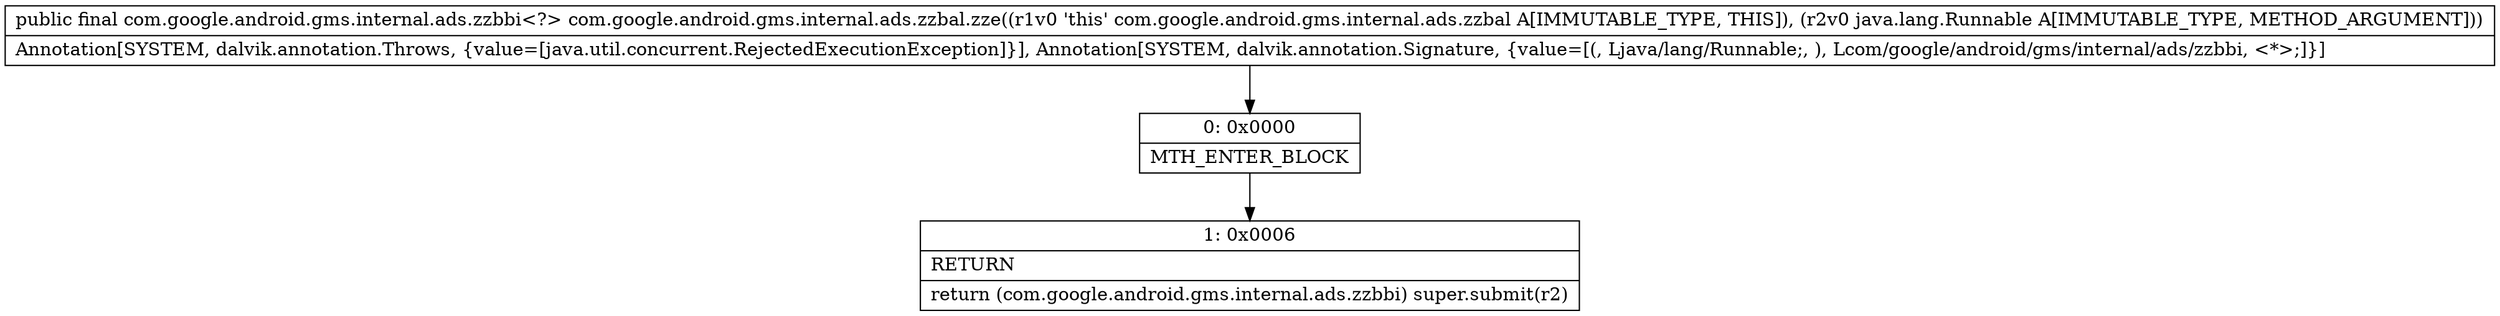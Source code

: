 digraph "CFG forcom.google.android.gms.internal.ads.zzbal.zze(Ljava\/lang\/Runnable;)Lcom\/google\/android\/gms\/internal\/ads\/zzbbi;" {
Node_0 [shape=record,label="{0\:\ 0x0000|MTH_ENTER_BLOCK\l}"];
Node_1 [shape=record,label="{1\:\ 0x0006|RETURN\l|return (com.google.android.gms.internal.ads.zzbbi) super.submit(r2)\l}"];
MethodNode[shape=record,label="{public final com.google.android.gms.internal.ads.zzbbi\<?\> com.google.android.gms.internal.ads.zzbal.zze((r1v0 'this' com.google.android.gms.internal.ads.zzbal A[IMMUTABLE_TYPE, THIS]), (r2v0 java.lang.Runnable A[IMMUTABLE_TYPE, METHOD_ARGUMENT]))  | Annotation[SYSTEM, dalvik.annotation.Throws, \{value=[java.util.concurrent.RejectedExecutionException]\}], Annotation[SYSTEM, dalvik.annotation.Signature, \{value=[(, Ljava\/lang\/Runnable;, ), Lcom\/google\/android\/gms\/internal\/ads\/zzbbi, \<*\>;]\}]\l}"];
MethodNode -> Node_0;
Node_0 -> Node_1;
}

